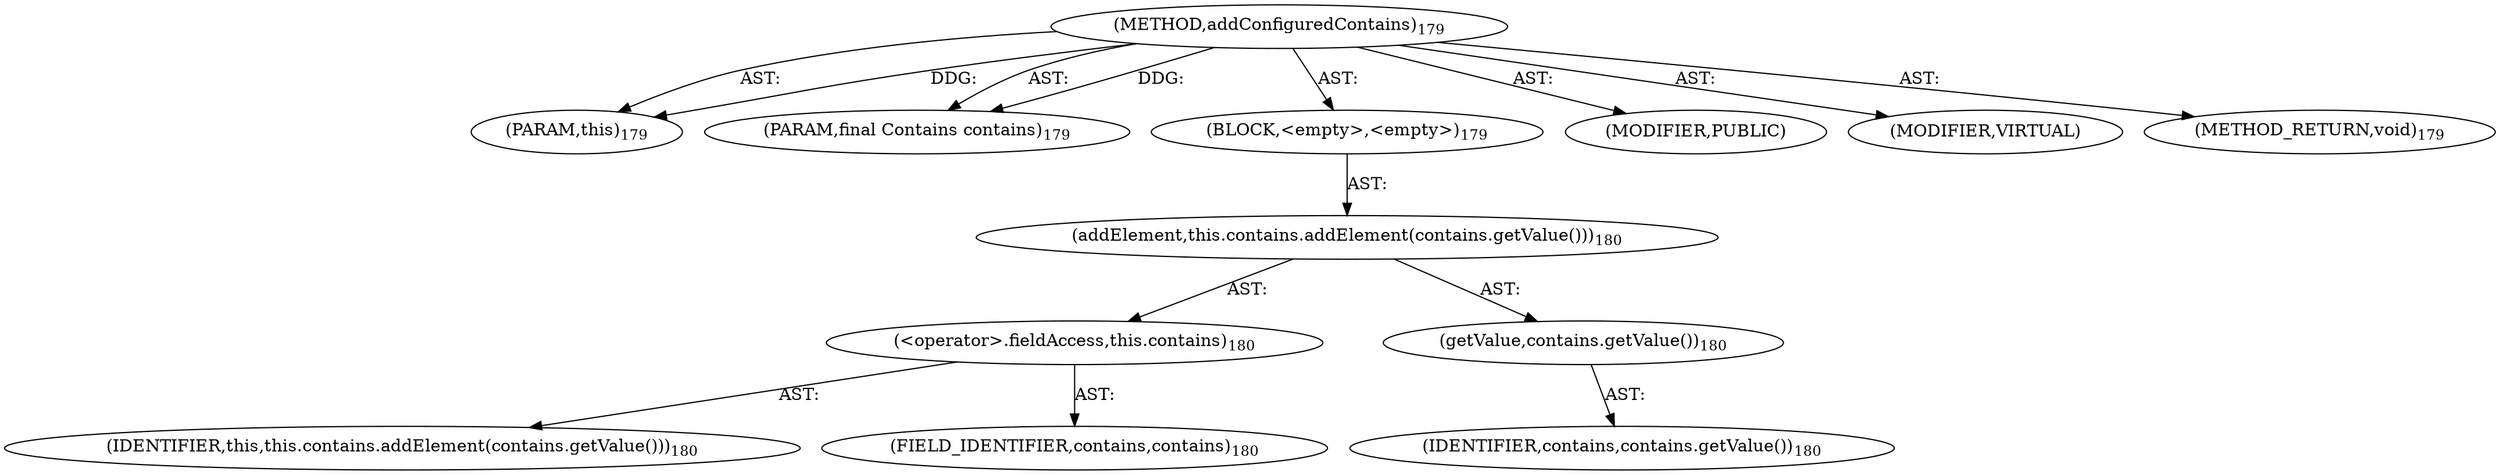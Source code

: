 digraph "addConfiguredContains" {  
"111669149699" [label = <(METHOD,addConfiguredContains)<SUB>179</SUB>> ]
"115964116993" [label = <(PARAM,this)<SUB>179</SUB>> ]
"115964117000" [label = <(PARAM,final Contains contains)<SUB>179</SUB>> ]
"25769803790" [label = <(BLOCK,&lt;empty&gt;,&lt;empty&gt;)<SUB>179</SUB>> ]
"30064771137" [label = <(addElement,this.contains.addElement(contains.getValue()))<SUB>180</SUB>> ]
"30064771138" [label = <(&lt;operator&gt;.fieldAccess,this.contains)<SUB>180</SUB>> ]
"68719476742" [label = <(IDENTIFIER,this,this.contains.addElement(contains.getValue()))<SUB>180</SUB>> ]
"55834574869" [label = <(FIELD_IDENTIFIER,contains,contains)<SUB>180</SUB>> ]
"30064771139" [label = <(getValue,contains.getValue())<SUB>180</SUB>> ]
"68719476781" [label = <(IDENTIFIER,contains,contains.getValue())<SUB>180</SUB>> ]
"133143986186" [label = <(MODIFIER,PUBLIC)> ]
"133143986187" [label = <(MODIFIER,VIRTUAL)> ]
"128849018883" [label = <(METHOD_RETURN,void)<SUB>179</SUB>> ]
  "111669149699" -> "115964116993"  [ label = "AST: "] 
  "111669149699" -> "115964117000"  [ label = "AST: "] 
  "111669149699" -> "25769803790"  [ label = "AST: "] 
  "111669149699" -> "133143986186"  [ label = "AST: "] 
  "111669149699" -> "133143986187"  [ label = "AST: "] 
  "111669149699" -> "128849018883"  [ label = "AST: "] 
  "25769803790" -> "30064771137"  [ label = "AST: "] 
  "30064771137" -> "30064771138"  [ label = "AST: "] 
  "30064771137" -> "30064771139"  [ label = "AST: "] 
  "30064771138" -> "68719476742"  [ label = "AST: "] 
  "30064771138" -> "55834574869"  [ label = "AST: "] 
  "30064771139" -> "68719476781"  [ label = "AST: "] 
  "111669149699" -> "115964116993"  [ label = "DDG: "] 
  "111669149699" -> "115964117000"  [ label = "DDG: "] 
}
